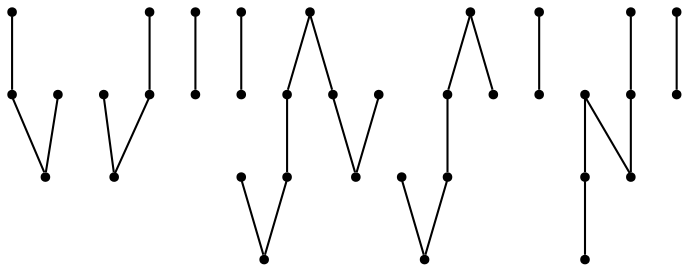 graph {
  node [shape=point,comment="{\"directed\":false,\"doi\":\"10.1007/3-540-44541-2_25\",\"figure\":\"? (5)\"}"]

  v0 [pos="1761.7499987284345,1384.458340538872"]
  v1 [pos="1715.749994913737,1430.4583125644253"]
  v2 [pos="1761.7499987284345,1522.4583201938199"]
  v3 [pos="1715.749994913737,1568.4583557976612"]
  v4 [pos="1761.7499987284345,1660.458331637912"]
  v5 [pos="1715.749994913737,1706.708325280083"]
  v6 [pos="1715.749994913737,1338.4583367241748"]
  v7 [pos="1715.749994913737,1476.4583163791228"]
  v8 [pos="1715.7499949137373,1614.4583278232146"]
  v9 [pos="1669.500001271566,1384.458340538872"]
  v10 [pos="1669.500001271566,1522.45832019382"]
  v11 [pos="1669.500001271566,1660.458331637912"]
  v12 [pos="1531.25,1384.458340538872"]
  v13 [pos="1485.249996185303,1430.4583125644253"]
  v14 [pos="1531.25,1522.45832019382"]
  v15 [pos="1485.249996185303,1568.4583557976612"]
  v16 [pos="1531.2500000000002,1660.458331637912"]
  v17 [pos="1485.249996185303,1706.708325280083"]
  v18 [pos="1485.249996185303,1338.4583367241746"]
  v19 [pos="1485.249996185303,1476.4583163791228"]
  v20 [pos="1485.249996185303,1614.4583278232144"]
  v21 [pos="1439.2500241597495,1384.458340538872"]
  v22 [pos="1393.2499885559084,1384.458340538872"]
  v23 [pos="1439.2500241597495,1522.4583201938199"]
  v24 [pos="1393.2499885559082,1522.45832019382"]
  v25 [pos="1439.2500241597495,1660.458331637912"]
  v26 [pos="1393.2499885559084,1660.458331637912"]
  v27 [pos="1347.249984741211,1430.4583125644253"]
  v28 [pos="1347.249984741211,1568.4583557976612"]
  v29 [pos="1347.249984741211,1706.708325280083"]
  v30 [pos="1347.249984741211,1338.4583367241748"]
  v31 [pos="1347.249984741211,1476.4583163791228"]
  v32 [pos="1347.249984741211,1614.4583278232144"]
  v33 [pos="1301.2499809265137,1384.458340538872"]
  v34 [pos="1301.2499809265137,1522.4583201938199"]
  v35 [pos="1301.2499809265137,1660.458331637912"]

  v0 -- v1 [id="-2",pos="1761.7499987284345,1384.458340538872 1715.749994913737,1430.4583125644253 1715.749994913737,1430.4583125644253 1715.749994913737,1430.4583125644253"]
  v2 -- v3 [id="-4",pos="1761.7499987284345,1522.4583201938199 1715.749994913737,1568.4583557976612 1715.749994913737,1568.4583557976612 1715.749994913737,1568.4583557976612"]
  v4 -- v5 [id="-5",pos="1761.7499987284345,1660.458331637912 1715.749994913737,1706.708325280083 1715.749994913737,1706.708325280083 1715.749994913737,1706.708325280083"]
  v35 -- v32 [id="-7",pos="1301.2499809265137,1660.458331637912 1347.249984741211,1614.4583278232144 1347.249984741211,1614.4583278232144 1347.249984741211,1614.4583278232144"]
  v31 -- v27 [id="-11",pos="1347.249984741211,1476.4583163791228 1347.249984741211,1430.4583125644253 1347.249984741211,1430.4583125644253 1347.249984741211,1430.4583125644253"]
  v26 -- v29 [id="-14",pos="1393.2499885559084,1660.458331637912 1347.249984741211,1706.708325280083 1347.249984741211,1706.708325280083 1347.249984741211,1706.708325280083"]
  v26 -- v25 [id="-15",pos="1393.2499885559084,1660.458331637912 1439.2500241597495,1660.458331637912 1439.2500241597495,1660.458331637912 1439.2500241597495,1660.458331637912"]
  v24 -- v23 [id="-16",pos="1393.2499885559082,1522.45832019382 1439.2500241597495,1522.4583201938199 1439.2500241597495,1522.4583201938199 1439.2500241597495,1522.4583201938199"]
  v24 -- v28 [id="-17",pos="1393.2499885559082,1522.45832019382 1347.249984741211,1568.4583557976612 1347.249984741211,1568.4583557976612 1347.249984741211,1568.4583557976612"]
  v22 -- v27 [id="-18",pos="1393.2499885559084,1384.458340538872 1347.249984741211,1430.4583125644253 1347.249984741211,1430.4583125644253 1347.249984741211,1430.4583125644253"]
  v22 -- v21 [id="-19",pos="1393.2499885559084,1384.458340538872 1439.2500241597495,1384.458340538872 1439.2500241597495,1384.458340538872 1439.2500241597495,1384.458340538872"]
  v25 -- v20 [id="-20",pos="1439.2500241597495,1660.458331637912 1485.249996185303,1614.4583278232144 1485.249996185303,1614.4583278232144 1485.249996185303,1614.4583278232144"]
  v23 -- v19 [id="-22",pos="1439.2500241597495,1522.4583201938199 1485.249996185303,1476.4583163791228 1485.249996185303,1476.4583163791228 1485.249996185303,1476.4583163791228"]
  v21 -- v18 [id="-24",pos="1439.2500241597495,1384.458340538872 1485.249996185303,1338.4583367241746 1485.249996185303,1338.4583367241746 1485.249996185303,1338.4583367241746"]
  v20 -- v15 [id="-27",pos="1485.249996185303,1614.4583278232144 1485.249996185303,1568.4583557976612 1485.249996185303,1568.4583557976612 1485.249996185303,1568.4583557976612"]
  v19 -- v13 [id="-29",pos="1485.249996185303,1476.4583163791228 1485.249996185303,1430.4583125644253 1485.249996185303,1430.4583125644253 1485.249996185303,1430.4583125644253"]
  v16 -- v17 [id="-32",pos="1531.2500000000002,1660.458331637912 1485.249996185303,1706.708325280083 1485.249996185303,1706.708325280083 1485.249996185303,1706.708325280083"]
  v14 -- v15 [id="-35",pos="1531.25,1522.45832019382 1485.249996185303,1568.4583557976612 1485.249996185303,1568.4583557976612 1485.249996185303,1568.4583557976612"]
  v12 -- v13 [id="-36",pos="1531.25,1384.458340538872 1485.249996185303,1430.4583125644253 1485.249996185303,1430.4583125644253 1485.249996185303,1430.4583125644253"]
  v33 -- v30 [id="-39",pos="1301.2499809265137,1384.458340538872 1347.249984741211,1338.4583367241748 1347.249984741211,1338.4583367241748 1347.249984741211,1338.4583367241748"]
  v28 -- v32 [id="-40",pos="1347.249984741211,1568.4583557976612 1347.249984741211,1614.4583278232144 1347.249984741211,1614.4583278232144 1347.249984741211,1614.4583278232144"]
  v34 -- v31 [id="-42",pos="1301.2499809265137,1522.4583201938199 1347.249984741211,1476.4583163791228 1347.249984741211,1476.4583163791228 1347.249984741211,1476.4583163791228"]
  v1 -- v7 [id="-44",pos="1715.749994913737,1430.4583125644253 1715.749994913737,1476.4583163791228 1715.749994913737,1476.4583163791228 1715.749994913737,1476.4583163791228"]
  v11 -- v8 [id="-47",pos="1669.500001271566,1660.458331637912 1715.7499949137373,1614.4583278232146 1715.7499949137373,1614.4583278232146 1715.7499949137373,1614.4583278232146"]
  v10 -- v7 [id="-48",pos="1669.500001271566,1522.45832019382 1715.749994913737,1476.4583163791228 1715.749994913737,1476.4583163791228 1715.749994913737,1476.4583163791228"]
  v9 -- v6 [id="-51",pos="1669.500001271566,1384.458340538872 1715.749994913737,1338.4583367241748 1715.749994913737,1338.4583367241748 1715.749994913737,1338.4583367241748"]
  v8 -- v3 [id="-53",pos="1715.7499949137373,1614.4583278232146 1715.749994913737,1568.4583557976612 1715.749994913737,1568.4583557976612 1715.749994913737,1568.4583557976612"]
}